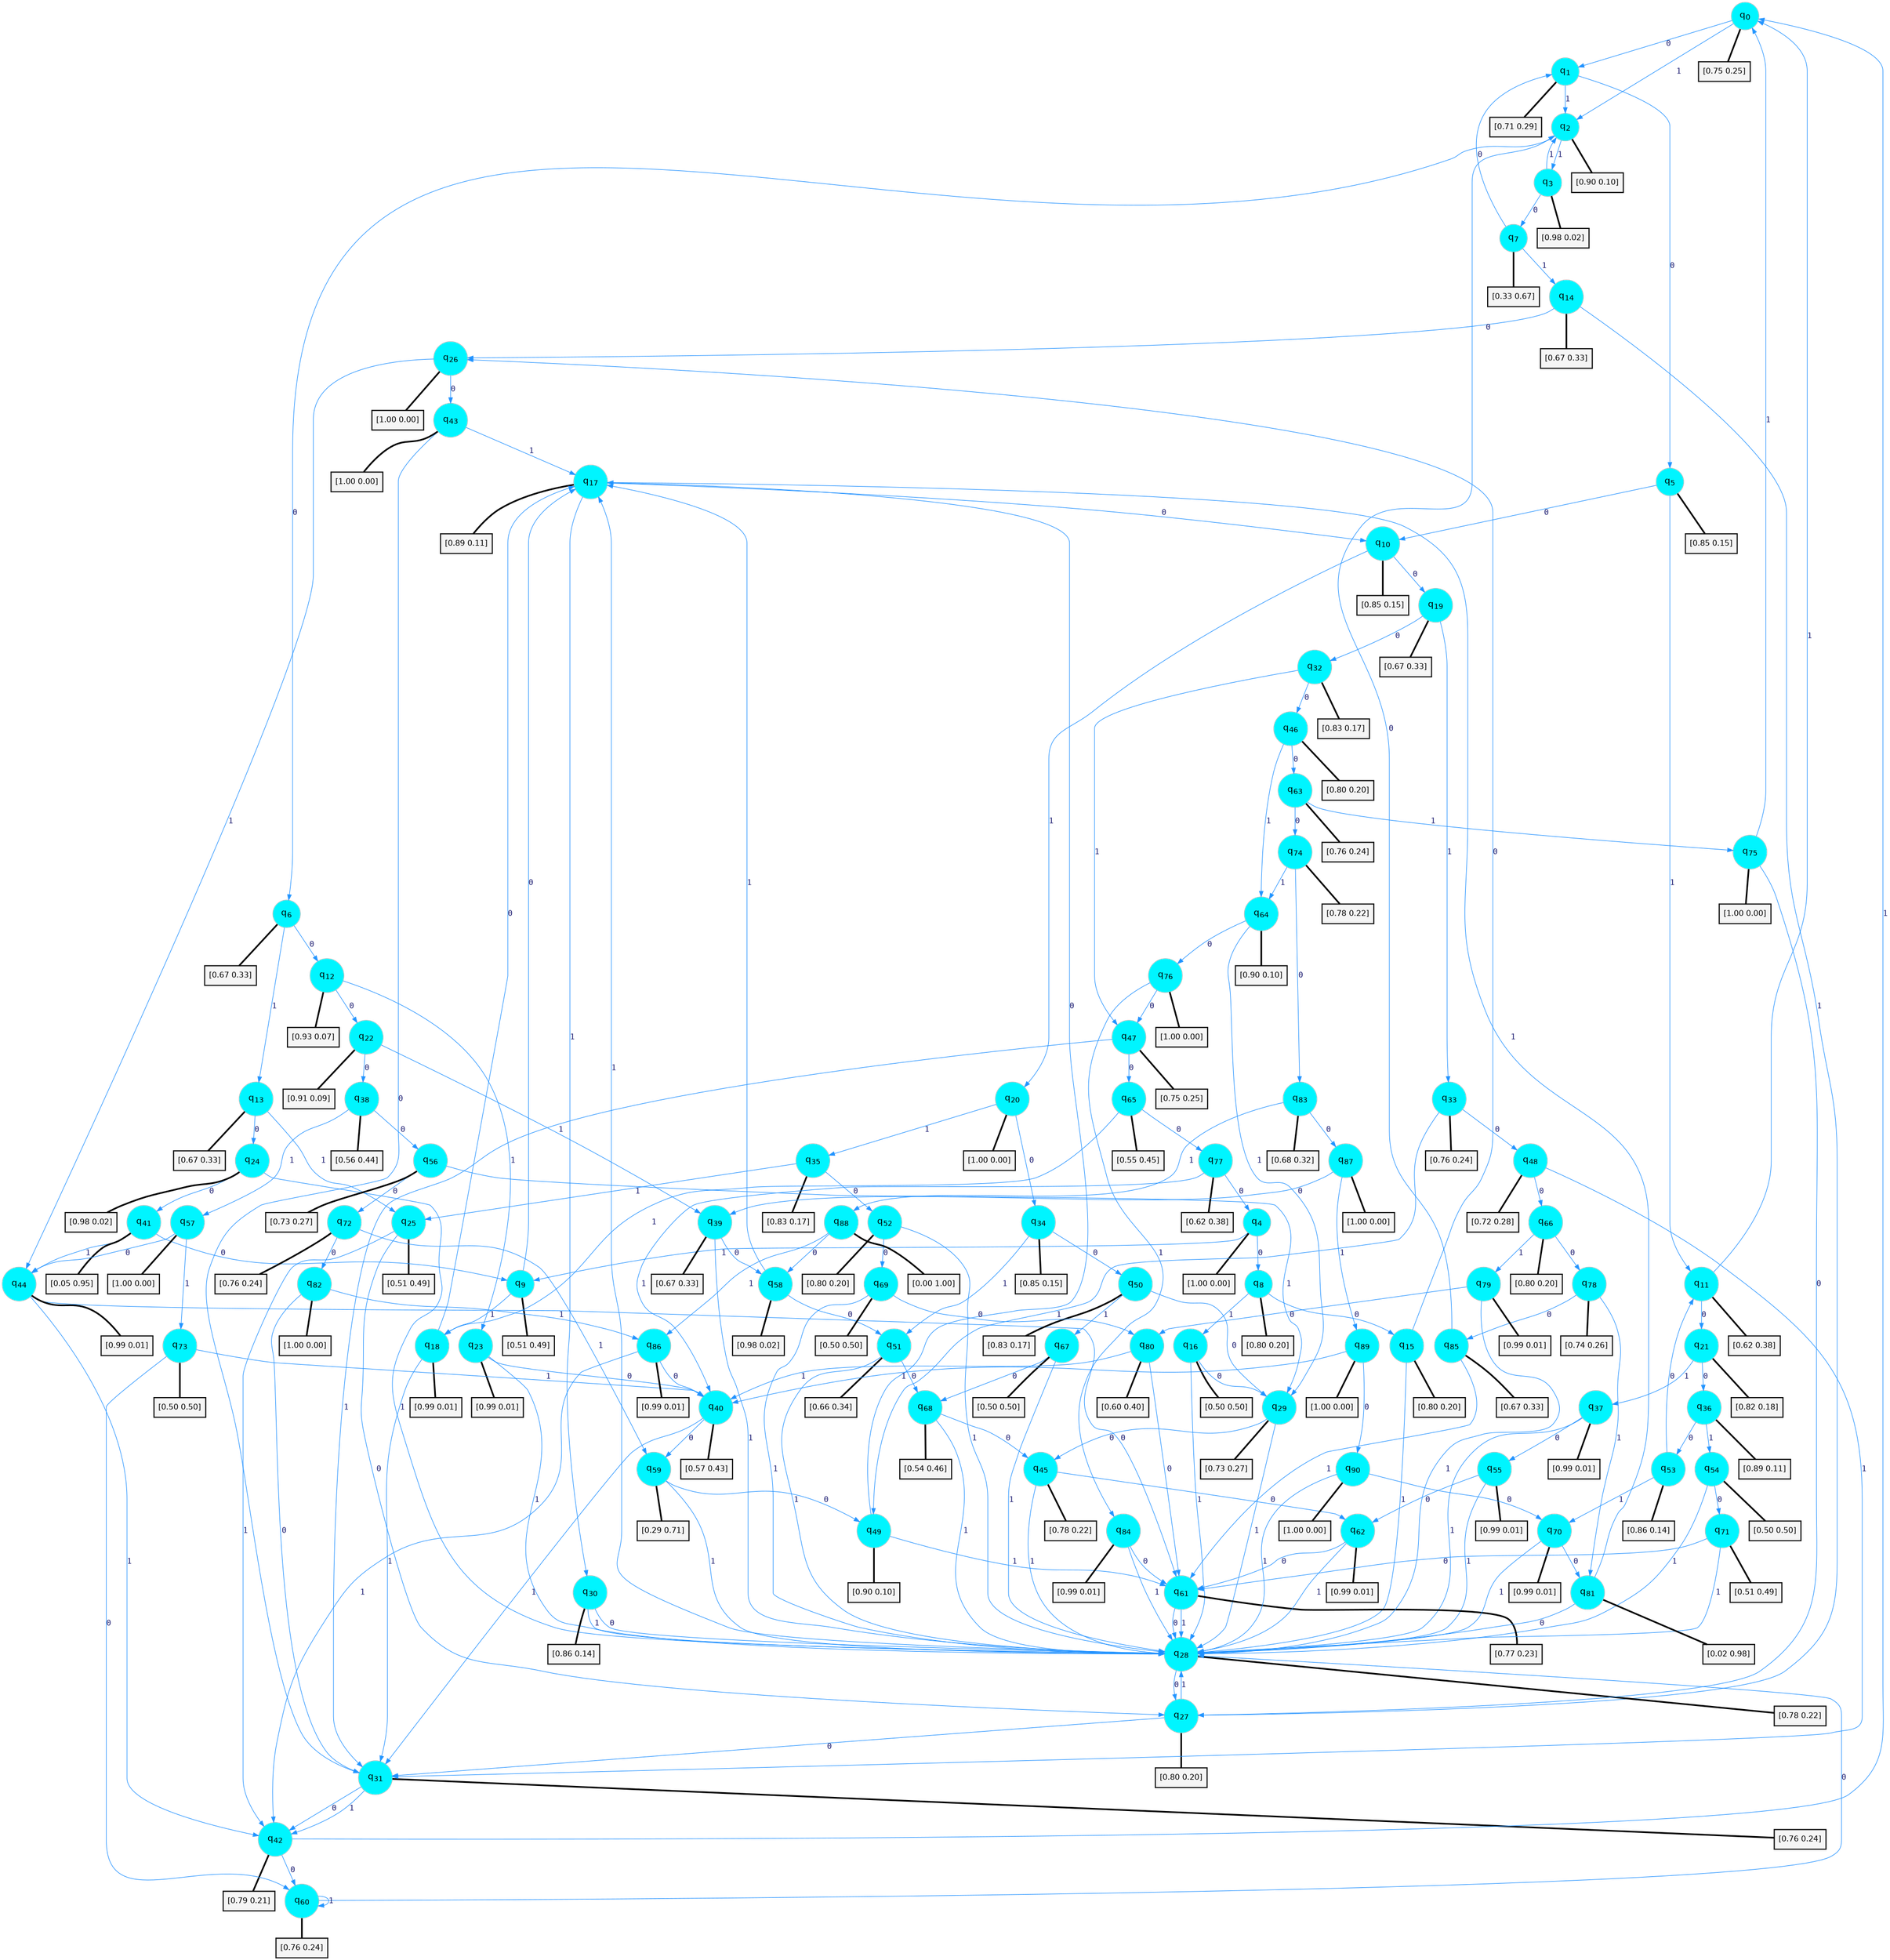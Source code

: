 digraph G {
graph [
bgcolor=transparent, dpi=300, rankdir=TD, size="40,25"];
node [
color=gray, fillcolor=turquoise1, fontcolor=black, fontname=Helvetica, fontsize=16, fontweight=bold, shape=circle, style=filled];
edge [
arrowsize=1, color=dodgerblue1, fontcolor=midnightblue, fontname=courier, fontweight=bold, penwidth=1, style=solid, weight=20];
0[label=<q<SUB>0</SUB>>];
1[label=<q<SUB>1</SUB>>];
2[label=<q<SUB>2</SUB>>];
3[label=<q<SUB>3</SUB>>];
4[label=<q<SUB>4</SUB>>];
5[label=<q<SUB>5</SUB>>];
6[label=<q<SUB>6</SUB>>];
7[label=<q<SUB>7</SUB>>];
8[label=<q<SUB>8</SUB>>];
9[label=<q<SUB>9</SUB>>];
10[label=<q<SUB>10</SUB>>];
11[label=<q<SUB>11</SUB>>];
12[label=<q<SUB>12</SUB>>];
13[label=<q<SUB>13</SUB>>];
14[label=<q<SUB>14</SUB>>];
15[label=<q<SUB>15</SUB>>];
16[label=<q<SUB>16</SUB>>];
17[label=<q<SUB>17</SUB>>];
18[label=<q<SUB>18</SUB>>];
19[label=<q<SUB>19</SUB>>];
20[label=<q<SUB>20</SUB>>];
21[label=<q<SUB>21</SUB>>];
22[label=<q<SUB>22</SUB>>];
23[label=<q<SUB>23</SUB>>];
24[label=<q<SUB>24</SUB>>];
25[label=<q<SUB>25</SUB>>];
26[label=<q<SUB>26</SUB>>];
27[label=<q<SUB>27</SUB>>];
28[label=<q<SUB>28</SUB>>];
29[label=<q<SUB>29</SUB>>];
30[label=<q<SUB>30</SUB>>];
31[label=<q<SUB>31</SUB>>];
32[label=<q<SUB>32</SUB>>];
33[label=<q<SUB>33</SUB>>];
34[label=<q<SUB>34</SUB>>];
35[label=<q<SUB>35</SUB>>];
36[label=<q<SUB>36</SUB>>];
37[label=<q<SUB>37</SUB>>];
38[label=<q<SUB>38</SUB>>];
39[label=<q<SUB>39</SUB>>];
40[label=<q<SUB>40</SUB>>];
41[label=<q<SUB>41</SUB>>];
42[label=<q<SUB>42</SUB>>];
43[label=<q<SUB>43</SUB>>];
44[label=<q<SUB>44</SUB>>];
45[label=<q<SUB>45</SUB>>];
46[label=<q<SUB>46</SUB>>];
47[label=<q<SUB>47</SUB>>];
48[label=<q<SUB>48</SUB>>];
49[label=<q<SUB>49</SUB>>];
50[label=<q<SUB>50</SUB>>];
51[label=<q<SUB>51</SUB>>];
52[label=<q<SUB>52</SUB>>];
53[label=<q<SUB>53</SUB>>];
54[label=<q<SUB>54</SUB>>];
55[label=<q<SUB>55</SUB>>];
56[label=<q<SUB>56</SUB>>];
57[label=<q<SUB>57</SUB>>];
58[label=<q<SUB>58</SUB>>];
59[label=<q<SUB>59</SUB>>];
60[label=<q<SUB>60</SUB>>];
61[label=<q<SUB>61</SUB>>];
62[label=<q<SUB>62</SUB>>];
63[label=<q<SUB>63</SUB>>];
64[label=<q<SUB>64</SUB>>];
65[label=<q<SUB>65</SUB>>];
66[label=<q<SUB>66</SUB>>];
67[label=<q<SUB>67</SUB>>];
68[label=<q<SUB>68</SUB>>];
69[label=<q<SUB>69</SUB>>];
70[label=<q<SUB>70</SUB>>];
71[label=<q<SUB>71</SUB>>];
72[label=<q<SUB>72</SUB>>];
73[label=<q<SUB>73</SUB>>];
74[label=<q<SUB>74</SUB>>];
75[label=<q<SUB>75</SUB>>];
76[label=<q<SUB>76</SUB>>];
77[label=<q<SUB>77</SUB>>];
78[label=<q<SUB>78</SUB>>];
79[label=<q<SUB>79</SUB>>];
80[label=<q<SUB>80</SUB>>];
81[label=<q<SUB>81</SUB>>];
82[label=<q<SUB>82</SUB>>];
83[label=<q<SUB>83</SUB>>];
84[label=<q<SUB>84</SUB>>];
85[label=<q<SUB>85</SUB>>];
86[label=<q<SUB>86</SUB>>];
87[label=<q<SUB>87</SUB>>];
88[label=<q<SUB>88</SUB>>];
89[label=<q<SUB>89</SUB>>];
90[label=<q<SUB>90</SUB>>];
91[label="[0.75 0.25]", shape=box,fontcolor=black, fontname=Helvetica, fontsize=14, penwidth=2, fillcolor=whitesmoke,color=black];
92[label="[0.71 0.29]", shape=box,fontcolor=black, fontname=Helvetica, fontsize=14, penwidth=2, fillcolor=whitesmoke,color=black];
93[label="[0.90 0.10]", shape=box,fontcolor=black, fontname=Helvetica, fontsize=14, penwidth=2, fillcolor=whitesmoke,color=black];
94[label="[0.98 0.02]", shape=box,fontcolor=black, fontname=Helvetica, fontsize=14, penwidth=2, fillcolor=whitesmoke,color=black];
95[label="[1.00 0.00]", shape=box,fontcolor=black, fontname=Helvetica, fontsize=14, penwidth=2, fillcolor=whitesmoke,color=black];
96[label="[0.85 0.15]", shape=box,fontcolor=black, fontname=Helvetica, fontsize=14, penwidth=2, fillcolor=whitesmoke,color=black];
97[label="[0.67 0.33]", shape=box,fontcolor=black, fontname=Helvetica, fontsize=14, penwidth=2, fillcolor=whitesmoke,color=black];
98[label="[0.33 0.67]", shape=box,fontcolor=black, fontname=Helvetica, fontsize=14, penwidth=2, fillcolor=whitesmoke,color=black];
99[label="[0.80 0.20]", shape=box,fontcolor=black, fontname=Helvetica, fontsize=14, penwidth=2, fillcolor=whitesmoke,color=black];
100[label="[0.51 0.49]", shape=box,fontcolor=black, fontname=Helvetica, fontsize=14, penwidth=2, fillcolor=whitesmoke,color=black];
101[label="[0.85 0.15]", shape=box,fontcolor=black, fontname=Helvetica, fontsize=14, penwidth=2, fillcolor=whitesmoke,color=black];
102[label="[0.62 0.38]", shape=box,fontcolor=black, fontname=Helvetica, fontsize=14, penwidth=2, fillcolor=whitesmoke,color=black];
103[label="[0.93 0.07]", shape=box,fontcolor=black, fontname=Helvetica, fontsize=14, penwidth=2, fillcolor=whitesmoke,color=black];
104[label="[0.67 0.33]", shape=box,fontcolor=black, fontname=Helvetica, fontsize=14, penwidth=2, fillcolor=whitesmoke,color=black];
105[label="[0.67 0.33]", shape=box,fontcolor=black, fontname=Helvetica, fontsize=14, penwidth=2, fillcolor=whitesmoke,color=black];
106[label="[0.80 0.20]", shape=box,fontcolor=black, fontname=Helvetica, fontsize=14, penwidth=2, fillcolor=whitesmoke,color=black];
107[label="[0.50 0.50]", shape=box,fontcolor=black, fontname=Helvetica, fontsize=14, penwidth=2, fillcolor=whitesmoke,color=black];
108[label="[0.89 0.11]", shape=box,fontcolor=black, fontname=Helvetica, fontsize=14, penwidth=2, fillcolor=whitesmoke,color=black];
109[label="[0.99 0.01]", shape=box,fontcolor=black, fontname=Helvetica, fontsize=14, penwidth=2, fillcolor=whitesmoke,color=black];
110[label="[0.67 0.33]", shape=box,fontcolor=black, fontname=Helvetica, fontsize=14, penwidth=2, fillcolor=whitesmoke,color=black];
111[label="[1.00 0.00]", shape=box,fontcolor=black, fontname=Helvetica, fontsize=14, penwidth=2, fillcolor=whitesmoke,color=black];
112[label="[0.82 0.18]", shape=box,fontcolor=black, fontname=Helvetica, fontsize=14, penwidth=2, fillcolor=whitesmoke,color=black];
113[label="[0.91 0.09]", shape=box,fontcolor=black, fontname=Helvetica, fontsize=14, penwidth=2, fillcolor=whitesmoke,color=black];
114[label="[0.99 0.01]", shape=box,fontcolor=black, fontname=Helvetica, fontsize=14, penwidth=2, fillcolor=whitesmoke,color=black];
115[label="[0.98 0.02]", shape=box,fontcolor=black, fontname=Helvetica, fontsize=14, penwidth=2, fillcolor=whitesmoke,color=black];
116[label="[0.51 0.49]", shape=box,fontcolor=black, fontname=Helvetica, fontsize=14, penwidth=2, fillcolor=whitesmoke,color=black];
117[label="[1.00 0.00]", shape=box,fontcolor=black, fontname=Helvetica, fontsize=14, penwidth=2, fillcolor=whitesmoke,color=black];
118[label="[0.80 0.20]", shape=box,fontcolor=black, fontname=Helvetica, fontsize=14, penwidth=2, fillcolor=whitesmoke,color=black];
119[label="[0.78 0.22]", shape=box,fontcolor=black, fontname=Helvetica, fontsize=14, penwidth=2, fillcolor=whitesmoke,color=black];
120[label="[0.73 0.27]", shape=box,fontcolor=black, fontname=Helvetica, fontsize=14, penwidth=2, fillcolor=whitesmoke,color=black];
121[label="[0.86 0.14]", shape=box,fontcolor=black, fontname=Helvetica, fontsize=14, penwidth=2, fillcolor=whitesmoke,color=black];
122[label="[0.76 0.24]", shape=box,fontcolor=black, fontname=Helvetica, fontsize=14, penwidth=2, fillcolor=whitesmoke,color=black];
123[label="[0.83 0.17]", shape=box,fontcolor=black, fontname=Helvetica, fontsize=14, penwidth=2, fillcolor=whitesmoke,color=black];
124[label="[0.76 0.24]", shape=box,fontcolor=black, fontname=Helvetica, fontsize=14, penwidth=2, fillcolor=whitesmoke,color=black];
125[label="[0.85 0.15]", shape=box,fontcolor=black, fontname=Helvetica, fontsize=14, penwidth=2, fillcolor=whitesmoke,color=black];
126[label="[0.83 0.17]", shape=box,fontcolor=black, fontname=Helvetica, fontsize=14, penwidth=2, fillcolor=whitesmoke,color=black];
127[label="[0.89 0.11]", shape=box,fontcolor=black, fontname=Helvetica, fontsize=14, penwidth=2, fillcolor=whitesmoke,color=black];
128[label="[0.99 0.01]", shape=box,fontcolor=black, fontname=Helvetica, fontsize=14, penwidth=2, fillcolor=whitesmoke,color=black];
129[label="[0.56 0.44]", shape=box,fontcolor=black, fontname=Helvetica, fontsize=14, penwidth=2, fillcolor=whitesmoke,color=black];
130[label="[0.67 0.33]", shape=box,fontcolor=black, fontname=Helvetica, fontsize=14, penwidth=2, fillcolor=whitesmoke,color=black];
131[label="[0.57 0.43]", shape=box,fontcolor=black, fontname=Helvetica, fontsize=14, penwidth=2, fillcolor=whitesmoke,color=black];
132[label="[0.05 0.95]", shape=box,fontcolor=black, fontname=Helvetica, fontsize=14, penwidth=2, fillcolor=whitesmoke,color=black];
133[label="[0.79 0.21]", shape=box,fontcolor=black, fontname=Helvetica, fontsize=14, penwidth=2, fillcolor=whitesmoke,color=black];
134[label="[1.00 0.00]", shape=box,fontcolor=black, fontname=Helvetica, fontsize=14, penwidth=2, fillcolor=whitesmoke,color=black];
135[label="[0.99 0.01]", shape=box,fontcolor=black, fontname=Helvetica, fontsize=14, penwidth=2, fillcolor=whitesmoke,color=black];
136[label="[0.78 0.22]", shape=box,fontcolor=black, fontname=Helvetica, fontsize=14, penwidth=2, fillcolor=whitesmoke,color=black];
137[label="[0.80 0.20]", shape=box,fontcolor=black, fontname=Helvetica, fontsize=14, penwidth=2, fillcolor=whitesmoke,color=black];
138[label="[0.75 0.25]", shape=box,fontcolor=black, fontname=Helvetica, fontsize=14, penwidth=2, fillcolor=whitesmoke,color=black];
139[label="[0.72 0.28]", shape=box,fontcolor=black, fontname=Helvetica, fontsize=14, penwidth=2, fillcolor=whitesmoke,color=black];
140[label="[0.90 0.10]", shape=box,fontcolor=black, fontname=Helvetica, fontsize=14, penwidth=2, fillcolor=whitesmoke,color=black];
141[label="[0.83 0.17]", shape=box,fontcolor=black, fontname=Helvetica, fontsize=14, penwidth=2, fillcolor=whitesmoke,color=black];
142[label="[0.66 0.34]", shape=box,fontcolor=black, fontname=Helvetica, fontsize=14, penwidth=2, fillcolor=whitesmoke,color=black];
143[label="[0.80 0.20]", shape=box,fontcolor=black, fontname=Helvetica, fontsize=14, penwidth=2, fillcolor=whitesmoke,color=black];
144[label="[0.86 0.14]", shape=box,fontcolor=black, fontname=Helvetica, fontsize=14, penwidth=2, fillcolor=whitesmoke,color=black];
145[label="[0.50 0.50]", shape=box,fontcolor=black, fontname=Helvetica, fontsize=14, penwidth=2, fillcolor=whitesmoke,color=black];
146[label="[0.99 0.01]", shape=box,fontcolor=black, fontname=Helvetica, fontsize=14, penwidth=2, fillcolor=whitesmoke,color=black];
147[label="[0.73 0.27]", shape=box,fontcolor=black, fontname=Helvetica, fontsize=14, penwidth=2, fillcolor=whitesmoke,color=black];
148[label="[1.00 0.00]", shape=box,fontcolor=black, fontname=Helvetica, fontsize=14, penwidth=2, fillcolor=whitesmoke,color=black];
149[label="[0.98 0.02]", shape=box,fontcolor=black, fontname=Helvetica, fontsize=14, penwidth=2, fillcolor=whitesmoke,color=black];
150[label="[0.29 0.71]", shape=box,fontcolor=black, fontname=Helvetica, fontsize=14, penwidth=2, fillcolor=whitesmoke,color=black];
151[label="[0.76 0.24]", shape=box,fontcolor=black, fontname=Helvetica, fontsize=14, penwidth=2, fillcolor=whitesmoke,color=black];
152[label="[0.77 0.23]", shape=box,fontcolor=black, fontname=Helvetica, fontsize=14, penwidth=2, fillcolor=whitesmoke,color=black];
153[label="[0.99 0.01]", shape=box,fontcolor=black, fontname=Helvetica, fontsize=14, penwidth=2, fillcolor=whitesmoke,color=black];
154[label="[0.76 0.24]", shape=box,fontcolor=black, fontname=Helvetica, fontsize=14, penwidth=2, fillcolor=whitesmoke,color=black];
155[label="[0.90 0.10]", shape=box,fontcolor=black, fontname=Helvetica, fontsize=14, penwidth=2, fillcolor=whitesmoke,color=black];
156[label="[0.55 0.45]", shape=box,fontcolor=black, fontname=Helvetica, fontsize=14, penwidth=2, fillcolor=whitesmoke,color=black];
157[label="[0.80 0.20]", shape=box,fontcolor=black, fontname=Helvetica, fontsize=14, penwidth=2, fillcolor=whitesmoke,color=black];
158[label="[0.50 0.50]", shape=box,fontcolor=black, fontname=Helvetica, fontsize=14, penwidth=2, fillcolor=whitesmoke,color=black];
159[label="[0.54 0.46]", shape=box,fontcolor=black, fontname=Helvetica, fontsize=14, penwidth=2, fillcolor=whitesmoke,color=black];
160[label="[0.50 0.50]", shape=box,fontcolor=black, fontname=Helvetica, fontsize=14, penwidth=2, fillcolor=whitesmoke,color=black];
161[label="[0.99 0.01]", shape=box,fontcolor=black, fontname=Helvetica, fontsize=14, penwidth=2, fillcolor=whitesmoke,color=black];
162[label="[0.51 0.49]", shape=box,fontcolor=black, fontname=Helvetica, fontsize=14, penwidth=2, fillcolor=whitesmoke,color=black];
163[label="[0.76 0.24]", shape=box,fontcolor=black, fontname=Helvetica, fontsize=14, penwidth=2, fillcolor=whitesmoke,color=black];
164[label="[0.50 0.50]", shape=box,fontcolor=black, fontname=Helvetica, fontsize=14, penwidth=2, fillcolor=whitesmoke,color=black];
165[label="[0.78 0.22]", shape=box,fontcolor=black, fontname=Helvetica, fontsize=14, penwidth=2, fillcolor=whitesmoke,color=black];
166[label="[1.00 0.00]", shape=box,fontcolor=black, fontname=Helvetica, fontsize=14, penwidth=2, fillcolor=whitesmoke,color=black];
167[label="[1.00 0.00]", shape=box,fontcolor=black, fontname=Helvetica, fontsize=14, penwidth=2, fillcolor=whitesmoke,color=black];
168[label="[0.62 0.38]", shape=box,fontcolor=black, fontname=Helvetica, fontsize=14, penwidth=2, fillcolor=whitesmoke,color=black];
169[label="[0.74 0.26]", shape=box,fontcolor=black, fontname=Helvetica, fontsize=14, penwidth=2, fillcolor=whitesmoke,color=black];
170[label="[0.99 0.01]", shape=box,fontcolor=black, fontname=Helvetica, fontsize=14, penwidth=2, fillcolor=whitesmoke,color=black];
171[label="[0.60 0.40]", shape=box,fontcolor=black, fontname=Helvetica, fontsize=14, penwidth=2, fillcolor=whitesmoke,color=black];
172[label="[0.02 0.98]", shape=box,fontcolor=black, fontname=Helvetica, fontsize=14, penwidth=2, fillcolor=whitesmoke,color=black];
173[label="[1.00 0.00]", shape=box,fontcolor=black, fontname=Helvetica, fontsize=14, penwidth=2, fillcolor=whitesmoke,color=black];
174[label="[0.68 0.32]", shape=box,fontcolor=black, fontname=Helvetica, fontsize=14, penwidth=2, fillcolor=whitesmoke,color=black];
175[label="[0.99 0.01]", shape=box,fontcolor=black, fontname=Helvetica, fontsize=14, penwidth=2, fillcolor=whitesmoke,color=black];
176[label="[0.67 0.33]", shape=box,fontcolor=black, fontname=Helvetica, fontsize=14, penwidth=2, fillcolor=whitesmoke,color=black];
177[label="[0.99 0.01]", shape=box,fontcolor=black, fontname=Helvetica, fontsize=14, penwidth=2, fillcolor=whitesmoke,color=black];
178[label="[1.00 0.00]", shape=box,fontcolor=black, fontname=Helvetica, fontsize=14, penwidth=2, fillcolor=whitesmoke,color=black];
179[label="[0.00 1.00]", shape=box,fontcolor=black, fontname=Helvetica, fontsize=14, penwidth=2, fillcolor=whitesmoke,color=black];
180[label="[1.00 0.00]", shape=box,fontcolor=black, fontname=Helvetica, fontsize=14, penwidth=2, fillcolor=whitesmoke,color=black];
181[label="[1.00 0.00]", shape=box,fontcolor=black, fontname=Helvetica, fontsize=14, penwidth=2, fillcolor=whitesmoke,color=black];
0->1 [label=0];
0->2 [label=1];
0->91 [arrowhead=none, penwidth=3,color=black];
1->5 [label=0];
1->2 [label=1];
1->92 [arrowhead=none, penwidth=3,color=black];
2->6 [label=0];
2->3 [label=1];
2->93 [arrowhead=none, penwidth=3,color=black];
3->7 [label=0];
3->2 [label=1];
3->94 [arrowhead=none, penwidth=3,color=black];
4->8 [label=0];
4->9 [label=1];
4->95 [arrowhead=none, penwidth=3,color=black];
5->10 [label=0];
5->11 [label=1];
5->96 [arrowhead=none, penwidth=3,color=black];
6->12 [label=0];
6->13 [label=1];
6->97 [arrowhead=none, penwidth=3,color=black];
7->1 [label=0];
7->14 [label=1];
7->98 [arrowhead=none, penwidth=3,color=black];
8->15 [label=0];
8->16 [label=1];
8->99 [arrowhead=none, penwidth=3,color=black];
9->17 [label=0];
9->18 [label=1];
9->100 [arrowhead=none, penwidth=3,color=black];
10->19 [label=0];
10->20 [label=1];
10->101 [arrowhead=none, penwidth=3,color=black];
11->21 [label=0];
11->0 [label=1];
11->102 [arrowhead=none, penwidth=3,color=black];
12->22 [label=0];
12->23 [label=1];
12->103 [arrowhead=none, penwidth=3,color=black];
13->24 [label=0];
13->25 [label=1];
13->104 [arrowhead=none, penwidth=3,color=black];
14->26 [label=0];
14->27 [label=1];
14->105 [arrowhead=none, penwidth=3,color=black];
15->26 [label=0];
15->28 [label=1];
15->106 [arrowhead=none, penwidth=3,color=black];
16->29 [label=0];
16->28 [label=1];
16->107 [arrowhead=none, penwidth=3,color=black];
17->10 [label=0];
17->30 [label=1];
17->108 [arrowhead=none, penwidth=3,color=black];
18->17 [label=0];
18->31 [label=1];
18->109 [arrowhead=none, penwidth=3,color=black];
19->32 [label=0];
19->33 [label=1];
19->110 [arrowhead=none, penwidth=3,color=black];
20->34 [label=0];
20->35 [label=1];
20->111 [arrowhead=none, penwidth=3,color=black];
21->36 [label=0];
21->37 [label=1];
21->112 [arrowhead=none, penwidth=3,color=black];
22->38 [label=0];
22->39 [label=1];
22->113 [arrowhead=none, penwidth=3,color=black];
23->40 [label=0];
23->28 [label=1];
23->114 [arrowhead=none, penwidth=3,color=black];
24->41 [label=0];
24->28 [label=1];
24->115 [arrowhead=none, penwidth=3,color=black];
25->27 [label=0];
25->42 [label=1];
25->116 [arrowhead=none, penwidth=3,color=black];
26->43 [label=0];
26->44 [label=1];
26->117 [arrowhead=none, penwidth=3,color=black];
27->31 [label=0];
27->28 [label=1];
27->118 [arrowhead=none, penwidth=3,color=black];
28->27 [label=0];
28->17 [label=1];
28->119 [arrowhead=none, penwidth=3,color=black];
29->45 [label=0];
29->28 [label=1];
29->120 [arrowhead=none, penwidth=3,color=black];
30->28 [label=0];
30->28 [label=1];
30->121 [arrowhead=none, penwidth=3,color=black];
31->42 [label=0];
31->42 [label=1];
31->122 [arrowhead=none, penwidth=3,color=black];
32->46 [label=0];
32->47 [label=1];
32->123 [arrowhead=none, penwidth=3,color=black];
33->48 [label=0];
33->49 [label=1];
33->124 [arrowhead=none, penwidth=3,color=black];
34->50 [label=0];
34->51 [label=1];
34->125 [arrowhead=none, penwidth=3,color=black];
35->52 [label=0];
35->25 [label=1];
35->126 [arrowhead=none, penwidth=3,color=black];
36->53 [label=0];
36->54 [label=1];
36->127 [arrowhead=none, penwidth=3,color=black];
37->55 [label=0];
37->28 [label=1];
37->128 [arrowhead=none, penwidth=3,color=black];
38->56 [label=0];
38->57 [label=1];
38->129 [arrowhead=none, penwidth=3,color=black];
39->58 [label=0];
39->28 [label=1];
39->130 [arrowhead=none, penwidth=3,color=black];
40->59 [label=0];
40->31 [label=1];
40->131 [arrowhead=none, penwidth=3,color=black];
41->9 [label=0];
41->44 [label=1];
41->132 [arrowhead=none, penwidth=3,color=black];
42->60 [label=0];
42->0 [label=1];
42->133 [arrowhead=none, penwidth=3,color=black];
43->31 [label=0];
43->17 [label=1];
43->134 [arrowhead=none, penwidth=3,color=black];
44->61 [label=0];
44->42 [label=1];
44->135 [arrowhead=none, penwidth=3,color=black];
45->62 [label=0];
45->28 [label=1];
45->136 [arrowhead=none, penwidth=3,color=black];
46->63 [label=0];
46->64 [label=1];
46->137 [arrowhead=none, penwidth=3,color=black];
47->65 [label=0];
47->31 [label=1];
47->138 [arrowhead=none, penwidth=3,color=black];
48->66 [label=0];
48->31 [label=1];
48->139 [arrowhead=none, penwidth=3,color=black];
49->17 [label=0];
49->61 [label=1];
49->140 [arrowhead=none, penwidth=3,color=black];
50->29 [label=0];
50->67 [label=1];
50->141 [arrowhead=none, penwidth=3,color=black];
51->68 [label=0];
51->28 [label=1];
51->142 [arrowhead=none, penwidth=3,color=black];
52->69 [label=0];
52->28 [label=1];
52->143 [arrowhead=none, penwidth=3,color=black];
53->11 [label=0];
53->70 [label=1];
53->144 [arrowhead=none, penwidth=3,color=black];
54->71 [label=0];
54->28 [label=1];
54->145 [arrowhead=none, penwidth=3,color=black];
55->62 [label=0];
55->28 [label=1];
55->146 [arrowhead=none, penwidth=3,color=black];
56->72 [label=0];
56->29 [label=1];
56->147 [arrowhead=none, penwidth=3,color=black];
57->44 [label=0];
57->73 [label=1];
57->148 [arrowhead=none, penwidth=3,color=black];
58->51 [label=0];
58->17 [label=1];
58->149 [arrowhead=none, penwidth=3,color=black];
59->49 [label=0];
59->28 [label=1];
59->150 [arrowhead=none, penwidth=3,color=black];
60->28 [label=0];
60->60 [label=1];
60->151 [arrowhead=none, penwidth=3,color=black];
61->28 [label=0];
61->28 [label=1];
61->152 [arrowhead=none, penwidth=3,color=black];
62->61 [label=0];
62->28 [label=1];
62->153 [arrowhead=none, penwidth=3,color=black];
63->74 [label=0];
63->75 [label=1];
63->154 [arrowhead=none, penwidth=3,color=black];
64->76 [label=0];
64->29 [label=1];
64->155 [arrowhead=none, penwidth=3,color=black];
65->77 [label=0];
65->18 [label=1];
65->156 [arrowhead=none, penwidth=3,color=black];
66->78 [label=0];
66->79 [label=1];
66->157 [arrowhead=none, penwidth=3,color=black];
67->68 [label=0];
67->28 [label=1];
67->158 [arrowhead=none, penwidth=3,color=black];
68->45 [label=0];
68->28 [label=1];
68->159 [arrowhead=none, penwidth=3,color=black];
69->80 [label=0];
69->28 [label=1];
69->160 [arrowhead=none, penwidth=3,color=black];
70->81 [label=0];
70->28 [label=1];
70->161 [arrowhead=none, penwidth=3,color=black];
71->61 [label=0];
71->28 [label=1];
71->162 [arrowhead=none, penwidth=3,color=black];
72->82 [label=0];
72->59 [label=1];
72->163 [arrowhead=none, penwidth=3,color=black];
73->60 [label=0];
73->40 [label=1];
73->164 [arrowhead=none, penwidth=3,color=black];
74->83 [label=0];
74->64 [label=1];
74->165 [arrowhead=none, penwidth=3,color=black];
75->27 [label=0];
75->0 [label=1];
75->166 [arrowhead=none, penwidth=3,color=black];
76->47 [label=0];
76->84 [label=1];
76->167 [arrowhead=none, penwidth=3,color=black];
77->4 [label=0];
77->40 [label=1];
77->168 [arrowhead=none, penwidth=3,color=black];
78->85 [label=0];
78->81 [label=1];
78->169 [arrowhead=none, penwidth=3,color=black];
79->80 [label=0];
79->28 [label=1];
79->170 [arrowhead=none, penwidth=3,color=black];
80->61 [label=0];
80->40 [label=1];
80->171 [arrowhead=none, penwidth=3,color=black];
81->28 [label=0];
81->17 [label=1];
81->172 [arrowhead=none, penwidth=3,color=black];
82->31 [label=0];
82->86 [label=1];
82->173 [arrowhead=none, penwidth=3,color=black];
83->87 [label=0];
83->88 [label=1];
83->174 [arrowhead=none, penwidth=3,color=black];
84->61 [label=0];
84->28 [label=1];
84->175 [arrowhead=none, penwidth=3,color=black];
85->2 [label=0];
85->61 [label=1];
85->176 [arrowhead=none, penwidth=3,color=black];
86->40 [label=0];
86->42 [label=1];
86->177 [arrowhead=none, penwidth=3,color=black];
87->39 [label=0];
87->89 [label=1];
87->178 [arrowhead=none, penwidth=3,color=black];
88->58 [label=0];
88->86 [label=1];
88->179 [arrowhead=none, penwidth=3,color=black];
89->90 [label=0];
89->40 [label=1];
89->180 [arrowhead=none, penwidth=3,color=black];
90->70 [label=0];
90->28 [label=1];
90->181 [arrowhead=none, penwidth=3,color=black];
}

